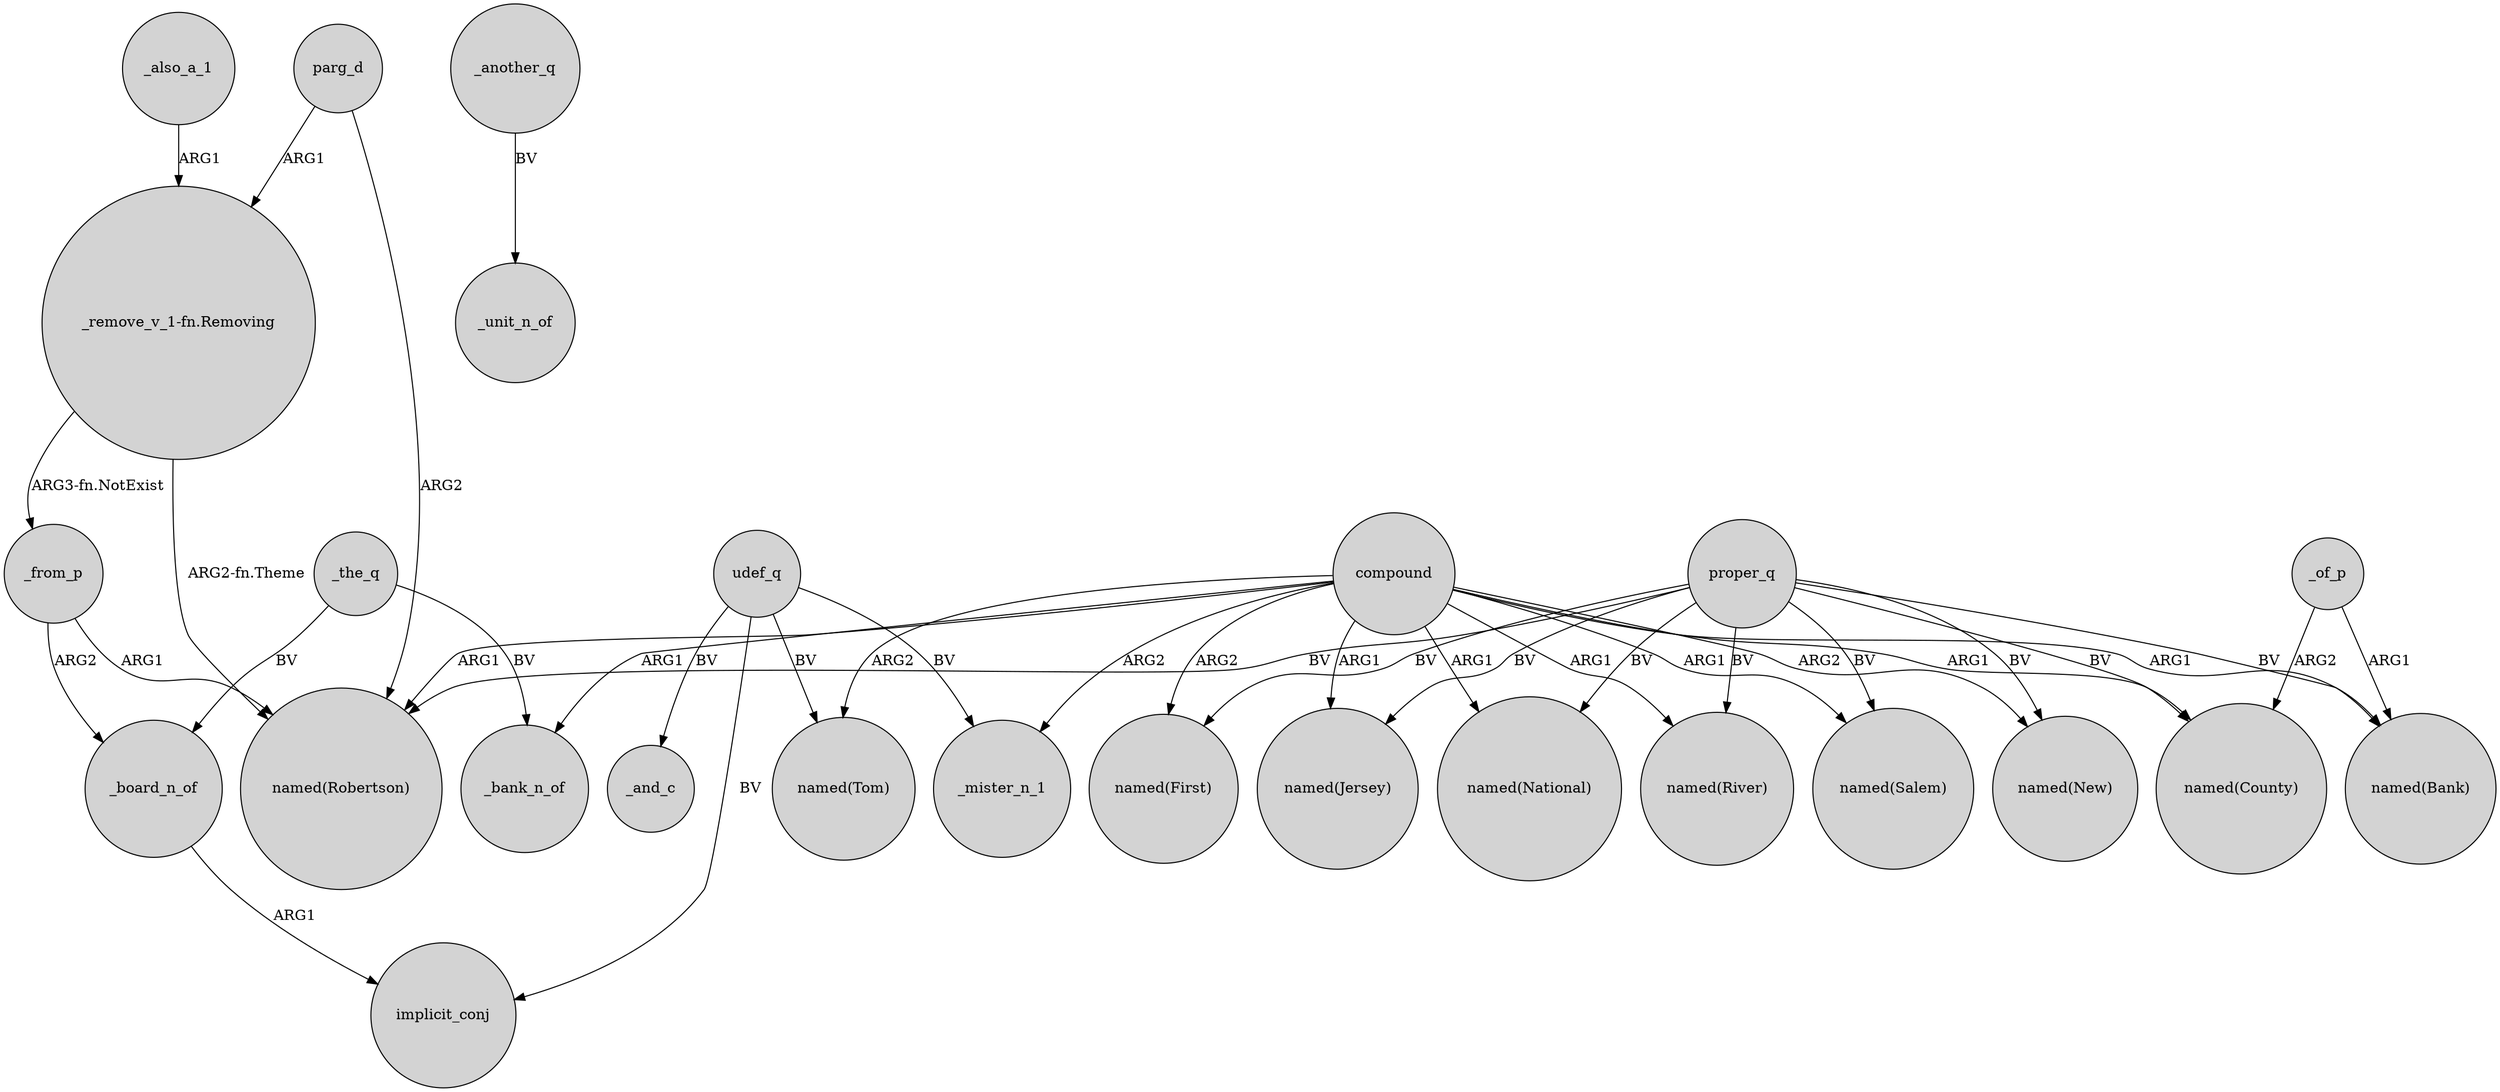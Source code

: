 digraph {
	node [shape=circle style=filled]
	compound -> "named(Robertson)" [label=ARG1]
	"_remove_v_1-fn.Removing" -> _from_p [label="ARG3-fn.NotExist"]
	compound -> "named(New)" [label=ARG2]
	proper_q -> "named(New)" [label=BV]
	parg_d -> "named(Robertson)" [label=ARG2]
	compound -> _mister_n_1 [label=ARG2]
	"_remove_v_1-fn.Removing" -> "named(Robertson)" [label="ARG2-fn.Theme"]
	compound -> _bank_n_of [label=ARG1]
	compound -> "named(River)" [label=ARG1]
	udef_q -> _mister_n_1 [label=BV]
	proper_q -> "named(First)" [label=BV]
	_also_a_1 -> "_remove_v_1-fn.Removing" [label=ARG1]
	compound -> "named(First)" [label=ARG2]
	udef_q -> implicit_conj [label=BV]
	parg_d -> "_remove_v_1-fn.Removing" [label=ARG1]
	proper_q -> "named(Bank)" [label=BV]
	_the_q -> _bank_n_of [label=BV]
	_board_n_of -> implicit_conj [label=ARG1]
	_of_p -> "named(Bank)" [label=ARG1]
	proper_q -> "named(River)" [label=BV]
	_the_q -> _board_n_of [label=BV]
	compound -> "named(Jersey)" [label=ARG1]
	compound -> "named(Salem)" [label=ARG1]
	proper_q -> "named(Jersey)" [label=BV]
	proper_q -> "named(Robertson)" [label=BV]
	_another_q -> _unit_n_of [label=BV]
	compound -> "named(Tom)" [label=ARG2]
	udef_q -> "named(Tom)" [label=BV]
	_of_p -> "named(County)" [label=ARG2]
	_from_p -> _board_n_of [label=ARG2]
	compound -> "named(Bank)" [label=ARG1]
	proper_q -> "named(National)" [label=BV]
	compound -> "named(National)" [label=ARG1]
	_from_p -> "named(Robertson)" [label=ARG1]
	udef_q -> _and_c [label=BV]
	compound -> "named(County)" [label=ARG1]
	proper_q -> "named(County)" [label=BV]
	proper_q -> "named(Salem)" [label=BV]
}
